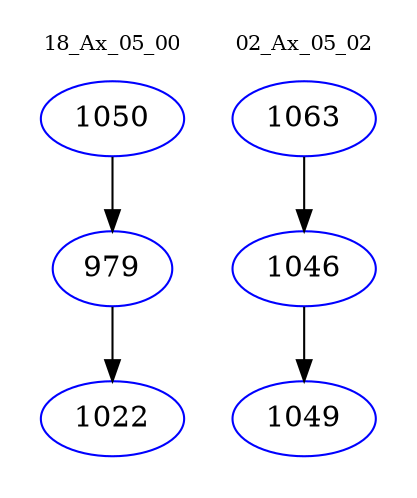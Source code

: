 digraph{
subgraph cluster_0 {
color = white
label = "18_Ax_05_00";
fontsize=10;
T0_1050 [label="1050", color="blue"]
T0_1050 -> T0_979 [color="black"]
T0_979 [label="979", color="blue"]
T0_979 -> T0_1022 [color="black"]
T0_1022 [label="1022", color="blue"]
}
subgraph cluster_1 {
color = white
label = "02_Ax_05_02";
fontsize=10;
T1_1063 [label="1063", color="blue"]
T1_1063 -> T1_1046 [color="black"]
T1_1046 [label="1046", color="blue"]
T1_1046 -> T1_1049 [color="black"]
T1_1049 [label="1049", color="blue"]
}
}
